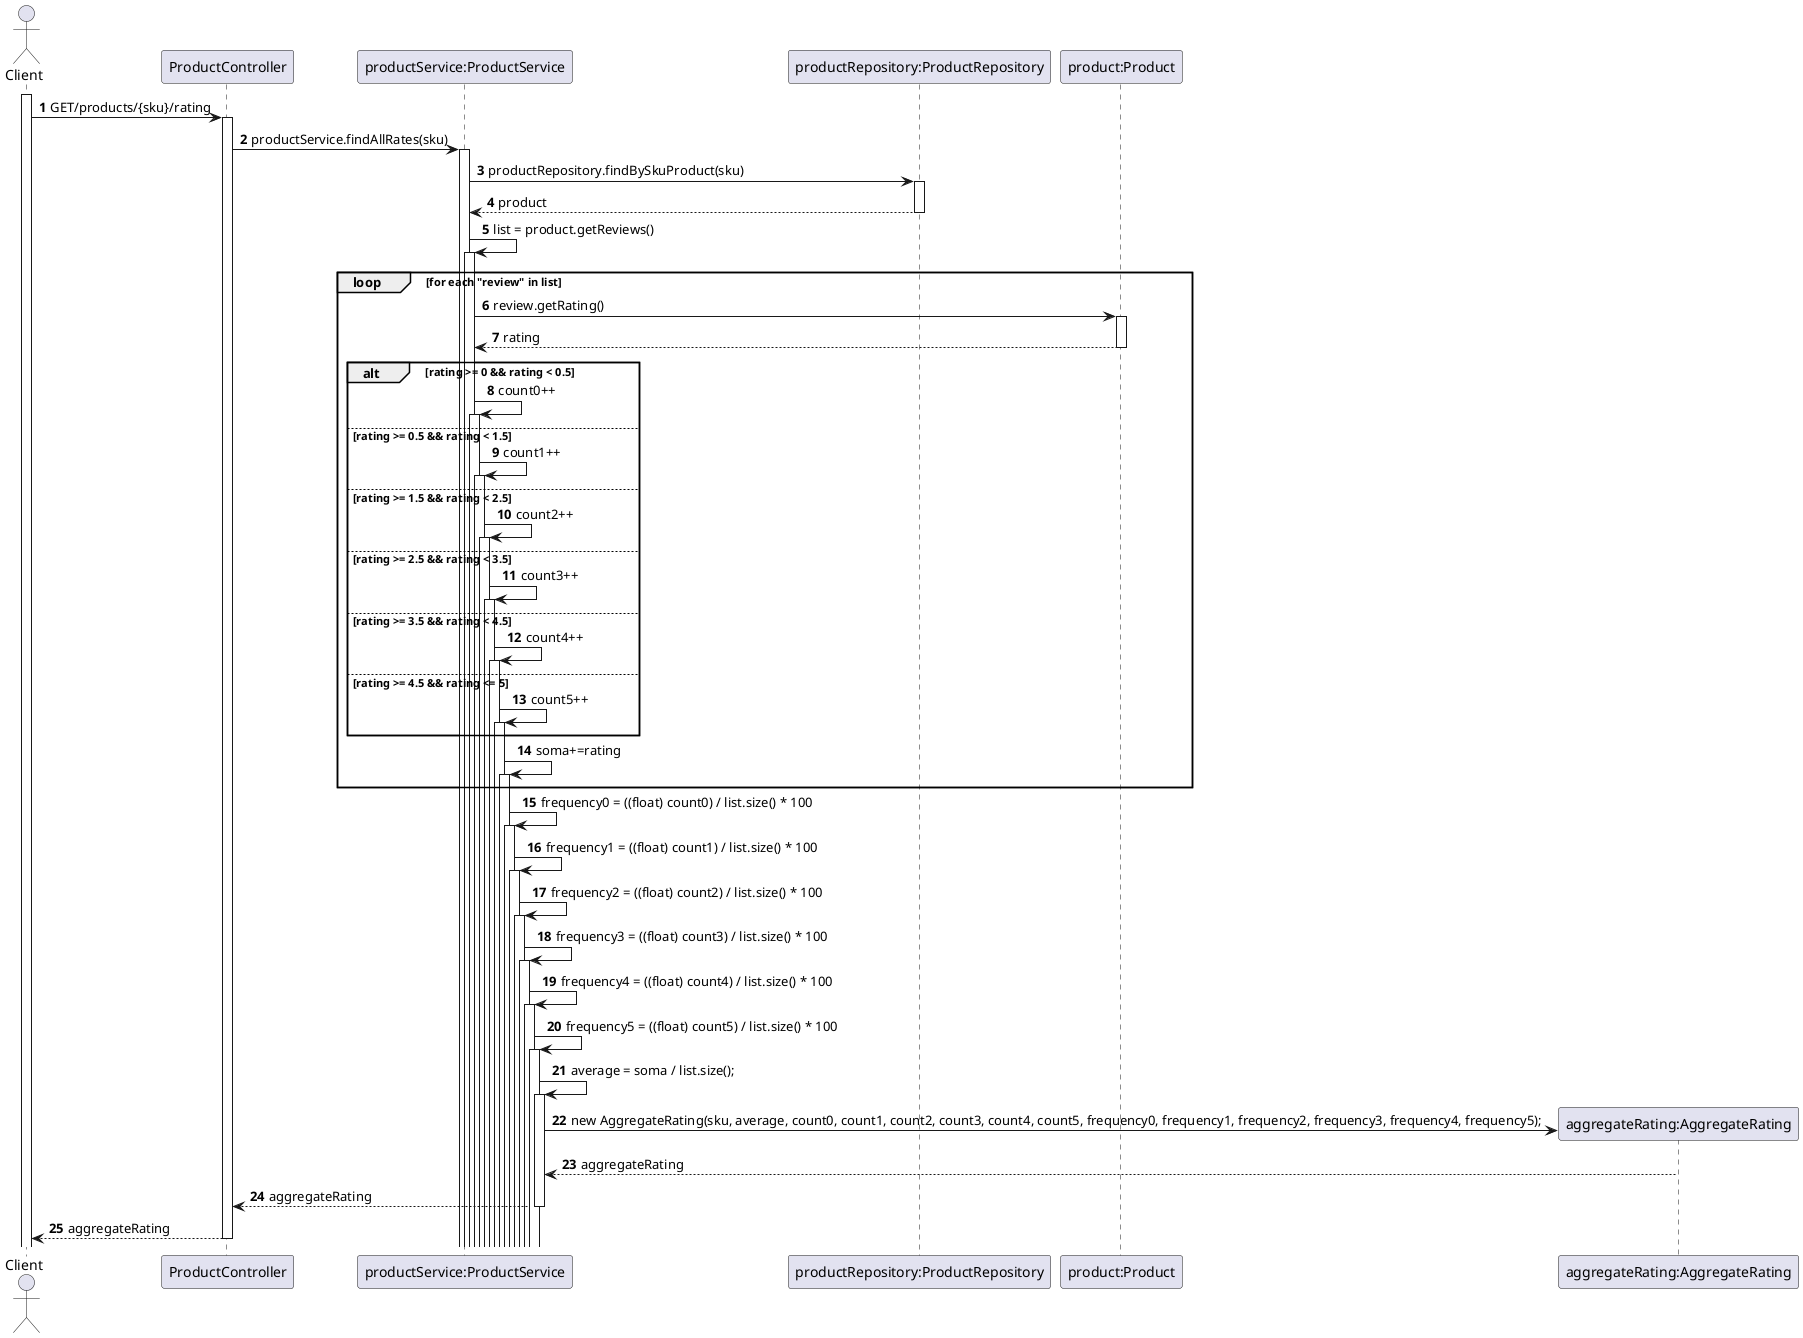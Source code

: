 @startuml
'https://plantuml.com/sequence-diagram

autoactivate on
autonumber

actor "Client" as Client
participant "ProductController" as Ctrl
participant "productService:ProductService" as Svc
participant "productRepository:ProductRepository" as Repo
participant "product:Product" as product
participant "aggregateRating:AggregateRating" as aggregateRating

activate Client

Client -> Ctrl : GET/products/{sku}/rating
Ctrl -> Svc : productService.findAllRates(sku)
Svc -> Repo: productRepository.findBySkuProduct(sku)
Repo --> Svc: product
Svc -> Svc: list = product.getReviews()
loop for each "review" in list
    Svc -> product: review.getRating()
    product --> Svc: rating
    alt rating >= 0 && rating < 0.5
    Svc -> Svc: count0++
    else rating >= 0.5 && rating < 1.5
    Svc -> Svc: count1++
    else rating >= 1.5 && rating < 2.5
    Svc -> Svc: count2++
    else rating >= 2.5 && rating < 3.5
    Svc -> Svc: count3++
    else rating >= 3.5 && rating < 4.5
    Svc -> Svc: count4++
    else rating >= 4.5 && rating <= 5
    Svc -> Svc: count5++
    end
    Svc -> Svc: soma+=rating
    end loop

    Svc -> Svc: frequency0 = ((float) count0) / list.size() * 100
    Svc -> Svc: frequency1 = ((float) count1) / list.size() * 100
    Svc -> Svc: frequency2 = ((float) count2) / list.size() * 100
    Svc -> Svc: frequency3 = ((float) count3) / list.size() * 100
    Svc -> Svc: frequency4 = ((float) count4) / list.size() * 100
    Svc -> Svc: frequency5 = ((float) count5) / list.size() * 100
    Svc -> Svc: average = soma / list.size();
    Svc -> aggregateRating**: new AggregateRating(sku, average, count0, count1, count2, count3, count4, count5, frequency0, frequency1, frequency2, frequency3, frequency4, frequency5);
    aggregateRating --> Svc: aggregateRating
    Svc --> Ctrl: aggregateRating
    Ctrl --> Client: aggregateRating




@enduml
